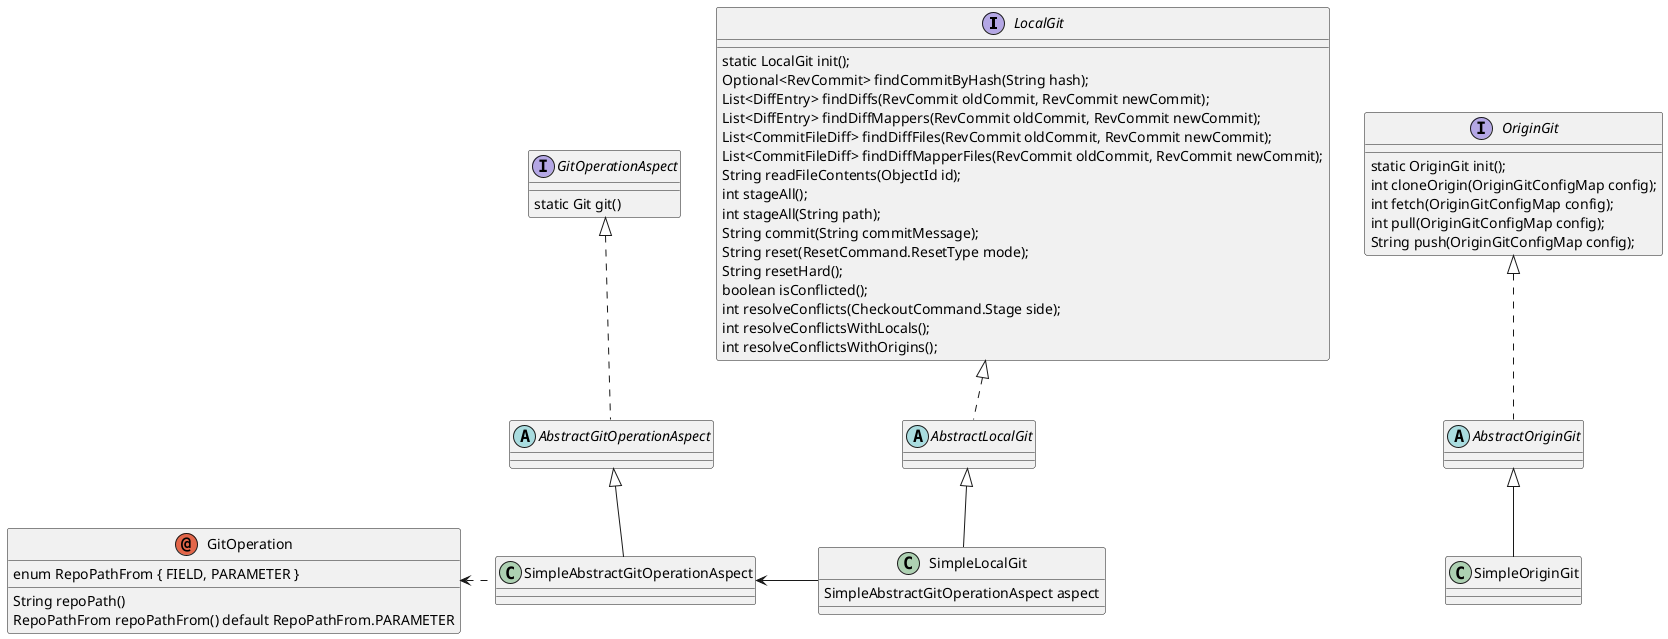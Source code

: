 @startuml

interface LocalGit {
    static LocalGit init();
    Optional<RevCommit> findCommitByHash(String hash);
    List<DiffEntry> findDiffs(RevCommit oldCommit, RevCommit newCommit);
    List<DiffEntry> findDiffMappers(RevCommit oldCommit, RevCommit newCommit);
    List<CommitFileDiff> findDiffFiles(RevCommit oldCommit, RevCommit newCommit);
    List<CommitFileDiff> findDiffMapperFiles(RevCommit oldCommit, RevCommit newCommit);
    String readFileContents(ObjectId id);
    int stageAll();
    int stageAll(String path);
    String commit(String commitMessage);
    String reset(ResetCommand.ResetType mode);
    String resetHard();
    boolean isConflicted();
    int resolveConflicts(CheckoutCommand.Stage side);
    int resolveConflictsWithLocals();
    int resolveConflictsWithOrigins();
}
abstract AbstractLocalGit

class SimpleLocalGit {
    SimpleAbstractGitOperationAspect aspect
}
LocalGit <|.. AbstractLocalGit
AbstractLocalGit <|-- SimpleLocalGit
SimpleAbstractGitOperationAspect <- SimpleLocalGit

interface GitOperationAspect{
    static Git git()
}
abstract AbstractGitOperationAspect
class SimpleAbstractGitOperationAspect
annotation GitOperation{
    String repoPath()
	RepoPathFrom repoPathFrom() default RepoPathFrom.PARAMETER
	enum RepoPathFrom { FIELD, PARAMETER }
}

GitOperation <. SimpleAbstractGitOperationAspect
GitOperationAspect <|.. AbstractGitOperationAspect
AbstractGitOperationAspect <|-- SimpleAbstractGitOperationAspect

interface OriginGit {
    static OriginGit init();
	int cloneOrigin(OriginGitConfigMap config);
	int fetch(OriginGitConfigMap config);
	int pull(OriginGitConfigMap config);
	String push(OriginGitConfigMap config);
}
abstract AbstractOriginGit
class SimpleOriginGit

OriginGit <|.. AbstractOriginGit
AbstractOriginGit <|-- SimpleOriginGit


@enduml